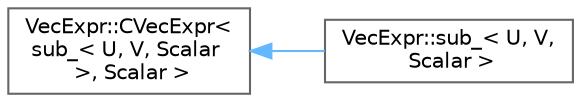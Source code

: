 digraph "Graphical Class Hierarchy"
{
 // LATEX_PDF_SIZE
  bgcolor="transparent";
  edge [fontname=Helvetica,fontsize=10,labelfontname=Helvetica,labelfontsize=10];
  node [fontname=Helvetica,fontsize=10,shape=box,height=0.2,width=0.4];
  rankdir="LR";
  Node0 [id="Node000000",label="VecExpr::CVecExpr\<\l sub_\< U, V, Scalar\l \>, Scalar \>",height=0.2,width=0.4,color="grey40", fillcolor="white", style="filled",URL="$classVecExpr_1_1CVecExpr.html",tooltip=" "];
  Node0 -> Node1 [id="edge474_Node000000_Node000001",dir="back",color="steelblue1",style="solid",tooltip=" "];
  Node1 [id="Node000001",label="VecExpr::sub_\< U, V,\l Scalar \>",height=0.2,width=0.4,color="grey40", fillcolor="white", style="filled",URL="$classVecExpr_1_1sub__.html",tooltip=" "];
}
